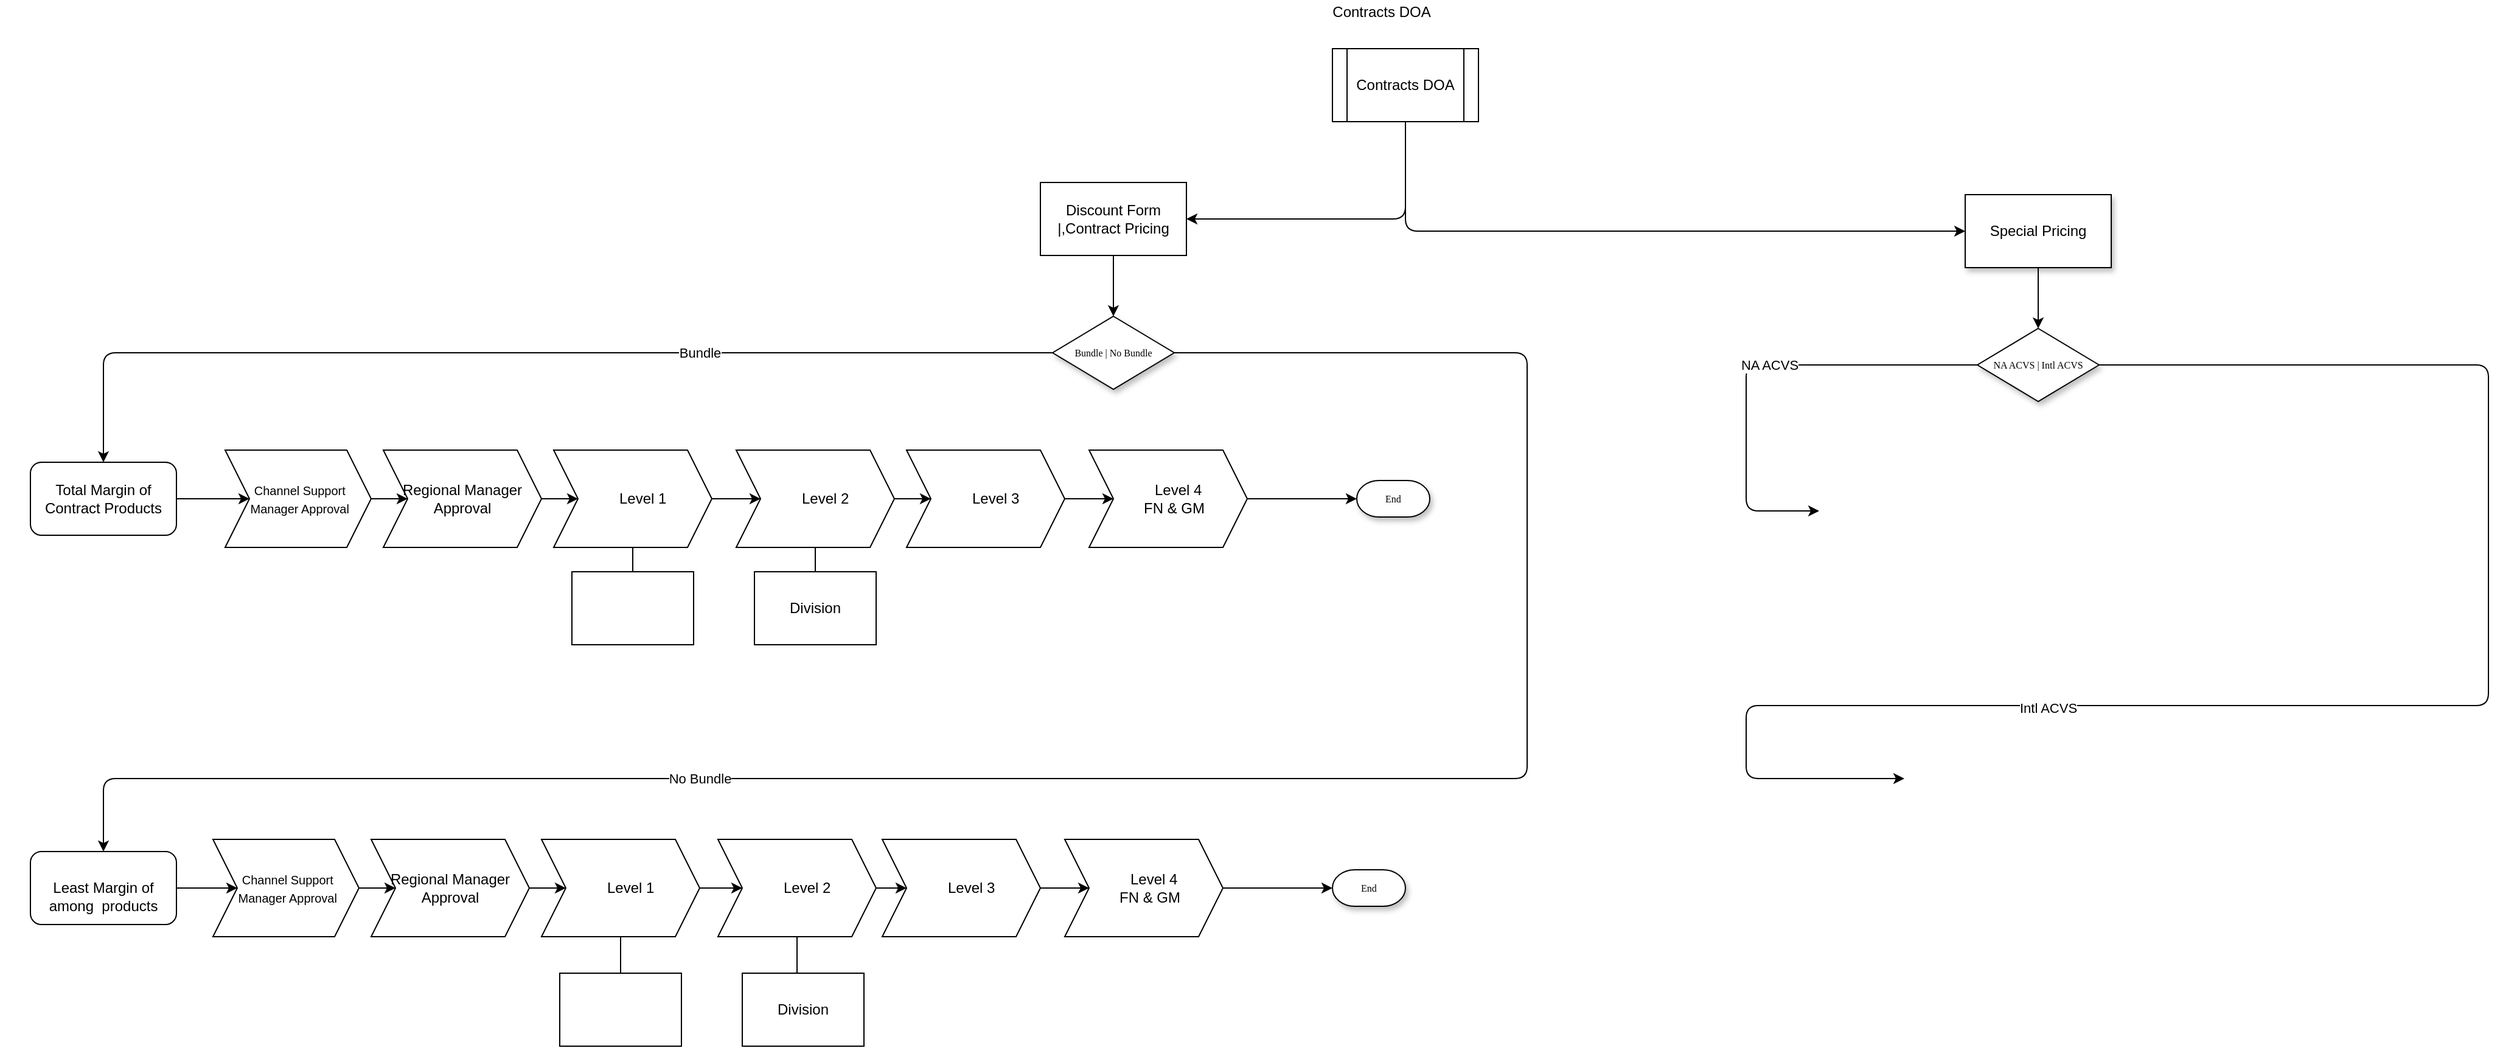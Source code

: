<mxfile version="14.4.5" type="github">
  <diagram name="Page-1" id="edf60f1a-56cd-e834-aa8a-f176f3a09ee4">
    <mxGraphModel dx="1845" dy="441" grid="1" gridSize="10" guides="1" tooltips="1" connect="1" arrows="1" fold="1" page="1" pageScale="1" pageWidth="1100" pageHeight="850" math="0" shadow="0">
      <root>
        <mxCell id="0" />
        <mxCell id="1" parent="0" />
        <mxCell id="r0wQkKcDz_AkUR-mDeuy-58" style="edgeStyle=orthogonalEdgeStyle;curved=0;rounded=1;sketch=0;orthogonalLoop=1;jettySize=auto;html=1;exitX=0.5;exitY=1;exitDx=0;exitDy=0;" edge="1" parent="1" source="60e70716793133e9-4" target="r0wQkKcDz_AkUR-mDeuy-57">
          <mxGeometry relative="1" as="geometry" />
        </mxCell>
        <mxCell id="60e70716793133e9-4" value="&lt;span style=&quot;font-family: &amp;#34;helvetica&amp;#34; ; font-size: 12px&quot;&gt;Special Pricing&lt;/span&gt;" style="rounded=0;whiteSpace=wrap;html=1;shadow=1;labelBackgroundColor=none;strokeWidth=1;fontFamily=Verdana;fontSize=8;align=center;" parent="1" vertex="1">
          <mxGeometry x="980" y="190" width="120" height="60" as="geometry" />
        </mxCell>
        <mxCell id="r0wQkKcDz_AkUR-mDeuy-10" style="edgeStyle=orthogonalEdgeStyle;curved=0;rounded=1;sketch=0;orthogonalLoop=1;jettySize=auto;html=1;exitX=1;exitY=0.5;exitDx=0;exitDy=0;entryX=0.5;entryY=0;entryDx=0;entryDy=0;" edge="1" parent="1" source="60e70716793133e9-5" target="r0wQkKcDz_AkUR-mDeuy-15">
          <mxGeometry relative="1" as="geometry">
            <mxPoint x="450" y="440" as="targetPoint" />
            <Array as="points">
              <mxPoint x="620" y="320" />
              <mxPoint x="620" y="670" />
              <mxPoint x="-550" y="670" />
            </Array>
          </mxGeometry>
        </mxCell>
        <mxCell id="r0wQkKcDz_AkUR-mDeuy-11" value="No Bundle" style="edgeLabel;html=1;align=center;verticalAlign=middle;resizable=0;points=[];" vertex="1" connectable="0" parent="r0wQkKcDz_AkUR-mDeuy-10">
          <mxGeometry x="-0.16" relative="1" as="geometry">
            <mxPoint x="-535" as="offset" />
          </mxGeometry>
        </mxCell>
        <mxCell id="r0wQkKcDz_AkUR-mDeuy-12" style="edgeStyle=orthogonalEdgeStyle;curved=0;rounded=1;sketch=0;orthogonalLoop=1;jettySize=auto;html=1;exitX=0;exitY=0.5;exitDx=0;exitDy=0;entryX=0.5;entryY=0;entryDx=0;entryDy=0;" edge="1" parent="1" source="60e70716793133e9-5" target="r0wQkKcDz_AkUR-mDeuy-14">
          <mxGeometry relative="1" as="geometry">
            <mxPoint x="80" y="430" as="targetPoint" />
          </mxGeometry>
        </mxCell>
        <mxCell id="r0wQkKcDz_AkUR-mDeuy-13" value="Bundle" style="edgeLabel;html=1;align=center;verticalAlign=middle;resizable=0;points=[];" vertex="1" connectable="0" parent="r0wQkKcDz_AkUR-mDeuy-12">
          <mxGeometry x="0.152" y="4" relative="1" as="geometry">
            <mxPoint x="211" y="-4" as="offset" />
          </mxGeometry>
        </mxCell>
        <mxCell id="60e70716793133e9-5" value="Bundle | No Bundle" style="rhombus;whiteSpace=wrap;html=1;rounded=0;shadow=1;labelBackgroundColor=none;strokeWidth=1;fontFamily=Verdana;fontSize=8;align=center;" parent="1" vertex="1">
          <mxGeometry x="230" y="290" width="100" height="60" as="geometry" />
        </mxCell>
        <mxCell id="60e70716793133e9-30" value="End" style="strokeWidth=1;html=1;shape=mxgraph.flowchart.terminator;whiteSpace=wrap;rounded=0;shadow=1;labelBackgroundColor=none;fontFamily=Verdana;fontSize=8;align=center;" parent="1" vertex="1">
          <mxGeometry x="480" y="425" width="60" height="30" as="geometry" />
        </mxCell>
        <mxCell id="r0wQkKcDz_AkUR-mDeuy-1" value="Contracts DOA" style="text;html=1;resizable=0;autosize=1;align=center;verticalAlign=middle;points=[];fillColor=none;strokeColor=none;rounded=0;sketch=0;" vertex="1" parent="1">
          <mxGeometry x="450" y="30" width="100" height="20" as="geometry" />
        </mxCell>
        <mxCell id="r0wQkKcDz_AkUR-mDeuy-7" style="edgeStyle=orthogonalEdgeStyle;curved=0;rounded=1;sketch=0;orthogonalLoop=1;jettySize=auto;html=1;exitX=0.5;exitY=1;exitDx=0;exitDy=0;entryX=0;entryY=0.5;entryDx=0;entryDy=0;" edge="1" parent="1" source="r0wQkKcDz_AkUR-mDeuy-2" target="60e70716793133e9-4">
          <mxGeometry relative="1" as="geometry" />
        </mxCell>
        <mxCell id="r0wQkKcDz_AkUR-mDeuy-2" value="Contracts DOA" style="shape=process;whiteSpace=wrap;html=1;backgroundOutline=1;rounded=0;sketch=0;" vertex="1" parent="1">
          <mxGeometry x="460" y="70" width="120" height="60" as="geometry" />
        </mxCell>
        <mxCell id="r0wQkKcDz_AkUR-mDeuy-8" style="edgeStyle=orthogonalEdgeStyle;curved=0;rounded=1;sketch=0;orthogonalLoop=1;jettySize=auto;html=1;exitX=0.5;exitY=1;exitDx=0;exitDy=0;entryX=0.5;entryY=0;entryDx=0;entryDy=0;" edge="1" parent="1" source="r0wQkKcDz_AkUR-mDeuy-5" target="60e70716793133e9-5">
          <mxGeometry relative="1" as="geometry" />
        </mxCell>
        <mxCell id="r0wQkKcDz_AkUR-mDeuy-5" value="Discount Form |,Contract Pricing" style="rounded=0;whiteSpace=wrap;html=1;sketch=0;" vertex="1" parent="1">
          <mxGeometry x="220" y="180" width="120" height="60" as="geometry" />
        </mxCell>
        <mxCell id="r0wQkKcDz_AkUR-mDeuy-6" style="edgeStyle=orthogonalEdgeStyle;curved=0;rounded=1;sketch=0;orthogonalLoop=1;jettySize=auto;html=1;exitX=0.5;exitY=1;exitDx=0;exitDy=0;entryX=1;entryY=0.5;entryDx=0;entryDy=0;" edge="1" parent="1" source="r0wQkKcDz_AkUR-mDeuy-2" target="r0wQkKcDz_AkUR-mDeuy-5">
          <mxGeometry relative="1" as="geometry">
            <mxPoint x="520" y="130" as="sourcePoint" />
            <mxPoint x="260" y="225" as="targetPoint" />
            <Array as="points">
              <mxPoint x="520" y="210" />
            </Array>
          </mxGeometry>
        </mxCell>
        <mxCell id="r0wQkKcDz_AkUR-mDeuy-22" style="edgeStyle=orthogonalEdgeStyle;curved=0;rounded=1;sketch=0;orthogonalLoop=1;jettySize=auto;html=1;entryX=0;entryY=0.5;entryDx=0;entryDy=0;" edge="1" parent="1" source="r0wQkKcDz_AkUR-mDeuy-14" target="r0wQkKcDz_AkUR-mDeuy-16">
          <mxGeometry relative="1" as="geometry" />
        </mxCell>
        <mxCell id="r0wQkKcDz_AkUR-mDeuy-14" value="Total Margin of Contract Products" style="rounded=1;whiteSpace=wrap;html=1;sketch=0;" vertex="1" parent="1">
          <mxGeometry x="-610" y="410" width="120" height="60" as="geometry" />
        </mxCell>
        <mxCell id="r0wQkKcDz_AkUR-mDeuy-56" style="edgeStyle=orthogonalEdgeStyle;curved=0;rounded=1;sketch=0;orthogonalLoop=1;jettySize=auto;html=1;exitX=1;exitY=0.5;exitDx=0;exitDy=0;" edge="1" parent="1" source="r0wQkKcDz_AkUR-mDeuy-15" target="r0wQkKcDz_AkUR-mDeuy-41">
          <mxGeometry relative="1" as="geometry" />
        </mxCell>
        <mxCell id="r0wQkKcDz_AkUR-mDeuy-15" value="&lt;table border=&quot;0&quot; cellpadding=&quot;0&quot; cellspacing=&quot;0&quot; width=&quot;169&quot; style=&quot;border-collapse: collapse ; width: 127pt&quot;&gt;&lt;tbody&gt;&lt;tr style=&quot;height: 15.0pt&quot;&gt;&lt;br/&gt;  &lt;td height=&quot;20&quot; width=&quot;169&quot; style=&quot;height: 15.0pt ; width: 127pt&quot;&gt;Least Margin of&lt;br/&gt;  among&amp;nbsp; products&lt;/td&gt;&lt;/tr&gt;&lt;/tbody&gt;&lt;/table&gt;" style="rounded=1;whiteSpace=wrap;html=1;sketch=0;align=center;" vertex="1" parent="1">
          <mxGeometry x="-610" y="730" width="120" height="60" as="geometry" />
        </mxCell>
        <mxCell id="r0wQkKcDz_AkUR-mDeuy-23" style="edgeStyle=orthogonalEdgeStyle;curved=0;rounded=1;sketch=0;orthogonalLoop=1;jettySize=auto;html=1;exitX=1;exitY=0.5;exitDx=0;exitDy=0;entryX=0;entryY=0.5;entryDx=0;entryDy=0;" edge="1" parent="1" source="r0wQkKcDz_AkUR-mDeuy-16" target="r0wQkKcDz_AkUR-mDeuy-17">
          <mxGeometry relative="1" as="geometry" />
        </mxCell>
        <mxCell id="r0wQkKcDz_AkUR-mDeuy-16" value="&lt;font style=&quot;font-size: 10px&quot;&gt;&amp;nbsp; &amp;nbsp; Channel Support&amp;nbsp; &amp;nbsp; &amp;nbsp;Manager Approval&lt;/font&gt;" style="shape=step;perimeter=stepPerimeter;whiteSpace=wrap;html=1;fixedSize=1;rounded=0;sketch=0;" vertex="1" parent="1">
          <mxGeometry x="-450" y="400" width="120" height="80" as="geometry" />
        </mxCell>
        <mxCell id="r0wQkKcDz_AkUR-mDeuy-24" style="edgeStyle=orthogonalEdgeStyle;curved=0;rounded=1;sketch=0;orthogonalLoop=1;jettySize=auto;html=1;exitX=1;exitY=0.5;exitDx=0;exitDy=0;" edge="1" parent="1" source="r0wQkKcDz_AkUR-mDeuy-17" target="r0wQkKcDz_AkUR-mDeuy-18">
          <mxGeometry relative="1" as="geometry" />
        </mxCell>
        <mxCell id="r0wQkKcDz_AkUR-mDeuy-17" value="Regional Manager Approval" style="shape=step;perimeter=stepPerimeter;whiteSpace=wrap;html=1;fixedSize=1;rounded=0;sketch=0;" vertex="1" parent="1">
          <mxGeometry x="-320" y="400" width="130" height="80" as="geometry" />
        </mxCell>
        <mxCell id="r0wQkKcDz_AkUR-mDeuy-25" style="edgeStyle=orthogonalEdgeStyle;curved=0;rounded=1;sketch=0;orthogonalLoop=1;jettySize=auto;html=1;exitX=1;exitY=0.5;exitDx=0;exitDy=0;entryX=0;entryY=0.5;entryDx=0;entryDy=0;" edge="1" parent="1" source="r0wQkKcDz_AkUR-mDeuy-18" target="r0wQkKcDz_AkUR-mDeuy-19">
          <mxGeometry relative="1" as="geometry" />
        </mxCell>
        <mxCell id="r0wQkKcDz_AkUR-mDeuy-18" value="&amp;nbsp; &amp;nbsp; &amp;nbsp;Level 1" style="shape=step;perimeter=stepPerimeter;whiteSpace=wrap;html=1;fixedSize=1;rounded=0;sketch=0;" vertex="1" parent="1">
          <mxGeometry x="-180" y="400" width="130" height="80" as="geometry" />
        </mxCell>
        <mxCell id="r0wQkKcDz_AkUR-mDeuy-26" style="edgeStyle=orthogonalEdgeStyle;curved=0;rounded=1;sketch=0;orthogonalLoop=1;jettySize=auto;html=1;exitX=1;exitY=0.5;exitDx=0;exitDy=0;" edge="1" parent="1" source="r0wQkKcDz_AkUR-mDeuy-19" target="r0wQkKcDz_AkUR-mDeuy-20">
          <mxGeometry relative="1" as="geometry" />
        </mxCell>
        <mxCell id="r0wQkKcDz_AkUR-mDeuy-19" value="&amp;nbsp; &amp;nbsp; &amp;nbsp;Level 2" style="shape=step;perimeter=stepPerimeter;whiteSpace=wrap;html=1;fixedSize=1;rounded=0;sketch=0;" vertex="1" parent="1">
          <mxGeometry x="-30" y="400" width="130" height="80" as="geometry" />
        </mxCell>
        <mxCell id="r0wQkKcDz_AkUR-mDeuy-27" style="edgeStyle=orthogonalEdgeStyle;curved=0;rounded=1;sketch=0;orthogonalLoop=1;jettySize=auto;html=1;exitX=1;exitY=0.5;exitDx=0;exitDy=0;" edge="1" parent="1" source="r0wQkKcDz_AkUR-mDeuy-20" target="r0wQkKcDz_AkUR-mDeuy-21">
          <mxGeometry relative="1" as="geometry" />
        </mxCell>
        <mxCell id="r0wQkKcDz_AkUR-mDeuy-20" value="&amp;nbsp; &amp;nbsp; &amp;nbsp;Level 3" style="shape=step;perimeter=stepPerimeter;whiteSpace=wrap;html=1;fixedSize=1;rounded=0;sketch=0;" vertex="1" parent="1">
          <mxGeometry x="110" y="400" width="130" height="80" as="geometry" />
        </mxCell>
        <mxCell id="r0wQkKcDz_AkUR-mDeuy-28" style="edgeStyle=orthogonalEdgeStyle;curved=0;rounded=1;sketch=0;orthogonalLoop=1;jettySize=auto;html=1;exitX=1;exitY=0.5;exitDx=0;exitDy=0;entryX=0;entryY=0.5;entryDx=0;entryDy=0;entryPerimeter=0;" edge="1" parent="1" source="r0wQkKcDz_AkUR-mDeuy-21" target="60e70716793133e9-30">
          <mxGeometry relative="1" as="geometry" />
        </mxCell>
        <mxCell id="r0wQkKcDz_AkUR-mDeuy-21" value="&amp;nbsp; &amp;nbsp; &amp;nbsp;Level 4&lt;br&gt;&amp;nbsp; &amp;nbsp;FN &amp;amp; GM" style="shape=step;perimeter=stepPerimeter;whiteSpace=wrap;html=1;fixedSize=1;rounded=0;sketch=0;" vertex="1" parent="1">
          <mxGeometry x="260" y="400" width="130" height="80" as="geometry" />
        </mxCell>
        <mxCell id="r0wQkKcDz_AkUR-mDeuy-32" value="" style="whiteSpace=wrap;html=1;align=center;verticalAlign=middle;treeFolding=1;treeMoving=1;newEdgeStyle={&quot;edgeStyle&quot;:&quot;elbowEdgeStyle&quot;,&quot;startArrow&quot;:&quot;none&quot;,&quot;endArrow&quot;:&quot;none&quot;};rounded=0;sketch=0;" vertex="1" parent="1">
          <mxGeometry x="-165" y="500" width="100" height="60" as="geometry" />
        </mxCell>
        <mxCell id="r0wQkKcDz_AkUR-mDeuy-33" value="" style="edgeStyle=elbowEdgeStyle;elbow=vertical;startArrow=none;endArrow=none;rounded=0;html=1;exitX=0.5;exitY=1;exitDx=0;exitDy=0;" edge="1" target="r0wQkKcDz_AkUR-mDeuy-32" parent="1" source="r0wQkKcDz_AkUR-mDeuy-18">
          <mxGeometry relative="1" as="geometry">
            <mxPoint x="-165" y="550" as="sourcePoint" />
          </mxGeometry>
        </mxCell>
        <mxCell id="r0wQkKcDz_AkUR-mDeuy-37" value="Division" style="whiteSpace=wrap;html=1;align=center;verticalAlign=middle;treeFolding=1;treeMoving=1;newEdgeStyle={&quot;edgeStyle&quot;:&quot;elbowEdgeStyle&quot;,&quot;startArrow&quot;:&quot;none&quot;,&quot;endArrow&quot;:&quot;none&quot;};rounded=0;sketch=0;" vertex="1" parent="1">
          <mxGeometry x="-15" y="500" width="100" height="60" as="geometry" />
        </mxCell>
        <mxCell id="r0wQkKcDz_AkUR-mDeuy-38" value="" style="edgeStyle=elbowEdgeStyle;elbow=vertical;startArrow=none;endArrow=none;rounded=0;html=1;exitX=0.5;exitY=1;exitDx=0;exitDy=0;" edge="1" target="r0wQkKcDz_AkUR-mDeuy-37" parent="1" source="r0wQkKcDz_AkUR-mDeuy-19">
          <mxGeometry relative="1" as="geometry">
            <mxPoint x="40" y="490" as="sourcePoint" />
            <Array as="points">
              <mxPoint x="30" y="510" />
            </Array>
          </mxGeometry>
        </mxCell>
        <mxCell id="r0wQkKcDz_AkUR-mDeuy-39" value="End" style="strokeWidth=1;html=1;shape=mxgraph.flowchart.terminator;whiteSpace=wrap;rounded=0;shadow=1;labelBackgroundColor=none;fontFamily=Verdana;fontSize=8;align=center;" vertex="1" parent="1">
          <mxGeometry x="460" y="745" width="60" height="30" as="geometry" />
        </mxCell>
        <mxCell id="r0wQkKcDz_AkUR-mDeuy-40" style="edgeStyle=orthogonalEdgeStyle;curved=0;rounded=1;sketch=0;orthogonalLoop=1;jettySize=auto;html=1;exitX=1;exitY=0.5;exitDx=0;exitDy=0;entryX=0;entryY=0.5;entryDx=0;entryDy=0;" edge="1" parent="1" source="r0wQkKcDz_AkUR-mDeuy-41" target="r0wQkKcDz_AkUR-mDeuy-43">
          <mxGeometry relative="1" as="geometry" />
        </mxCell>
        <mxCell id="r0wQkKcDz_AkUR-mDeuy-41" value="&lt;font style=&quot;font-size: 10px&quot;&gt;&amp;nbsp; &amp;nbsp; Channel Support&amp;nbsp; &amp;nbsp; &amp;nbsp;Manager Approval&lt;/font&gt;" style="shape=step;perimeter=stepPerimeter;whiteSpace=wrap;html=1;fixedSize=1;rounded=0;sketch=0;" vertex="1" parent="1">
          <mxGeometry x="-460" y="720" width="120" height="80" as="geometry" />
        </mxCell>
        <mxCell id="r0wQkKcDz_AkUR-mDeuy-42" style="edgeStyle=orthogonalEdgeStyle;curved=0;rounded=1;sketch=0;orthogonalLoop=1;jettySize=auto;html=1;exitX=1;exitY=0.5;exitDx=0;exitDy=0;" edge="1" parent="1" source="r0wQkKcDz_AkUR-mDeuy-43" target="r0wQkKcDz_AkUR-mDeuy-45">
          <mxGeometry relative="1" as="geometry" />
        </mxCell>
        <mxCell id="r0wQkKcDz_AkUR-mDeuy-43" value="Regional Manager Approval" style="shape=step;perimeter=stepPerimeter;whiteSpace=wrap;html=1;fixedSize=1;rounded=0;sketch=0;" vertex="1" parent="1">
          <mxGeometry x="-330" y="720" width="130" height="80" as="geometry" />
        </mxCell>
        <mxCell id="r0wQkKcDz_AkUR-mDeuy-44" style="edgeStyle=orthogonalEdgeStyle;curved=0;rounded=1;sketch=0;orthogonalLoop=1;jettySize=auto;html=1;exitX=1;exitY=0.5;exitDx=0;exitDy=0;entryX=0;entryY=0.5;entryDx=0;entryDy=0;" edge="1" parent="1" source="r0wQkKcDz_AkUR-mDeuy-45" target="r0wQkKcDz_AkUR-mDeuy-47">
          <mxGeometry relative="1" as="geometry" />
        </mxCell>
        <mxCell id="r0wQkKcDz_AkUR-mDeuy-45" value="&amp;nbsp; &amp;nbsp; &amp;nbsp;Level 1" style="shape=step;perimeter=stepPerimeter;whiteSpace=wrap;html=1;fixedSize=1;rounded=0;sketch=0;" vertex="1" parent="1">
          <mxGeometry x="-190" y="720" width="130" height="80" as="geometry" />
        </mxCell>
        <mxCell id="r0wQkKcDz_AkUR-mDeuy-46" style="edgeStyle=orthogonalEdgeStyle;curved=0;rounded=1;sketch=0;orthogonalLoop=1;jettySize=auto;html=1;exitX=1;exitY=0.5;exitDx=0;exitDy=0;" edge="1" parent="1" source="r0wQkKcDz_AkUR-mDeuy-47" target="r0wQkKcDz_AkUR-mDeuy-49">
          <mxGeometry relative="1" as="geometry" />
        </mxCell>
        <mxCell id="r0wQkKcDz_AkUR-mDeuy-47" value="&amp;nbsp; &amp;nbsp; &amp;nbsp;Level 2" style="shape=step;perimeter=stepPerimeter;whiteSpace=wrap;html=1;fixedSize=1;rounded=0;sketch=0;" vertex="1" parent="1">
          <mxGeometry x="-45" y="720" width="130" height="80" as="geometry" />
        </mxCell>
        <mxCell id="r0wQkKcDz_AkUR-mDeuy-48" style="edgeStyle=orthogonalEdgeStyle;curved=0;rounded=1;sketch=0;orthogonalLoop=1;jettySize=auto;html=1;exitX=1;exitY=0.5;exitDx=0;exitDy=0;" edge="1" parent="1" source="r0wQkKcDz_AkUR-mDeuy-49" target="r0wQkKcDz_AkUR-mDeuy-51">
          <mxGeometry relative="1" as="geometry" />
        </mxCell>
        <mxCell id="r0wQkKcDz_AkUR-mDeuy-49" value="&amp;nbsp; &amp;nbsp; &amp;nbsp;Level 3" style="shape=step;perimeter=stepPerimeter;whiteSpace=wrap;html=1;fixedSize=1;rounded=0;sketch=0;" vertex="1" parent="1">
          <mxGeometry x="90" y="720" width="130" height="80" as="geometry" />
        </mxCell>
        <mxCell id="r0wQkKcDz_AkUR-mDeuy-50" style="edgeStyle=orthogonalEdgeStyle;curved=0;rounded=1;sketch=0;orthogonalLoop=1;jettySize=auto;html=1;exitX=1;exitY=0.5;exitDx=0;exitDy=0;entryX=0;entryY=0.5;entryDx=0;entryDy=0;entryPerimeter=0;" edge="1" parent="1" source="r0wQkKcDz_AkUR-mDeuy-51" target="r0wQkKcDz_AkUR-mDeuy-39">
          <mxGeometry relative="1" as="geometry" />
        </mxCell>
        <mxCell id="r0wQkKcDz_AkUR-mDeuy-51" value="&amp;nbsp; &amp;nbsp; &amp;nbsp;Level 4&lt;br&gt;&amp;nbsp; &amp;nbsp;FN &amp;amp; GM" style="shape=step;perimeter=stepPerimeter;whiteSpace=wrap;html=1;fixedSize=1;rounded=0;sketch=0;" vertex="1" parent="1">
          <mxGeometry x="240" y="720" width="130" height="80" as="geometry" />
        </mxCell>
        <mxCell id="r0wQkKcDz_AkUR-mDeuy-52" value="" style="whiteSpace=wrap;html=1;align=center;verticalAlign=middle;treeFolding=1;treeMoving=1;newEdgeStyle={&quot;edgeStyle&quot;:&quot;elbowEdgeStyle&quot;,&quot;startArrow&quot;:&quot;none&quot;,&quot;endArrow&quot;:&quot;none&quot;};rounded=0;sketch=0;" vertex="1" parent="1">
          <mxGeometry x="-175" y="830" width="100" height="60" as="geometry" />
        </mxCell>
        <mxCell id="r0wQkKcDz_AkUR-mDeuy-53" value="" style="edgeStyle=elbowEdgeStyle;elbow=vertical;startArrow=none;endArrow=none;rounded=0;html=1;exitX=0.5;exitY=1;exitDx=0;exitDy=0;" edge="1" parent="1" source="r0wQkKcDz_AkUR-mDeuy-45" target="r0wQkKcDz_AkUR-mDeuy-52">
          <mxGeometry relative="1" as="geometry">
            <mxPoint x="-175" y="880" as="sourcePoint" />
          </mxGeometry>
        </mxCell>
        <mxCell id="r0wQkKcDz_AkUR-mDeuy-54" value="Division" style="whiteSpace=wrap;html=1;align=center;verticalAlign=middle;treeFolding=1;treeMoving=1;newEdgeStyle={&quot;edgeStyle&quot;:&quot;elbowEdgeStyle&quot;,&quot;startArrow&quot;:&quot;none&quot;,&quot;endArrow&quot;:&quot;none&quot;};rounded=0;sketch=0;" vertex="1" parent="1">
          <mxGeometry x="-25" y="830" width="100" height="60" as="geometry" />
        </mxCell>
        <mxCell id="r0wQkKcDz_AkUR-mDeuy-55" value="" style="edgeStyle=elbowEdgeStyle;elbow=vertical;startArrow=none;endArrow=none;rounded=0;html=1;exitX=0.5;exitY=1;exitDx=0;exitDy=0;" edge="1" parent="1" source="r0wQkKcDz_AkUR-mDeuy-47" target="r0wQkKcDz_AkUR-mDeuy-54">
          <mxGeometry relative="1" as="geometry">
            <mxPoint x="30" y="820" as="sourcePoint" />
            <Array as="points">
              <mxPoint x="20" y="840" />
            </Array>
          </mxGeometry>
        </mxCell>
        <mxCell id="r0wQkKcDz_AkUR-mDeuy-59" style="edgeStyle=orthogonalEdgeStyle;curved=0;rounded=1;sketch=0;orthogonalLoop=1;jettySize=auto;html=1;exitX=0;exitY=0.5;exitDx=0;exitDy=0;" edge="1" parent="1" source="r0wQkKcDz_AkUR-mDeuy-57">
          <mxGeometry relative="1" as="geometry">
            <mxPoint x="860" y="450" as="targetPoint" />
            <Array as="points">
              <mxPoint x="800" y="330" />
            </Array>
          </mxGeometry>
        </mxCell>
        <mxCell id="r0wQkKcDz_AkUR-mDeuy-60" value="NA ACVS" style="edgeLabel;html=1;align=center;verticalAlign=middle;resizable=0;points=[];" vertex="1" connectable="0" parent="r0wQkKcDz_AkUR-mDeuy-59">
          <mxGeometry x="-0.073" relative="1" as="geometry">
            <mxPoint as="offset" />
          </mxGeometry>
        </mxCell>
        <mxCell id="r0wQkKcDz_AkUR-mDeuy-61" style="edgeStyle=orthogonalEdgeStyle;curved=0;rounded=1;sketch=0;orthogonalLoop=1;jettySize=auto;html=1;" edge="1" parent="1" source="r0wQkKcDz_AkUR-mDeuy-57">
          <mxGeometry relative="1" as="geometry">
            <mxPoint x="930" y="670" as="targetPoint" />
            <Array as="points">
              <mxPoint x="1410" y="330" />
              <mxPoint x="1410" y="610" />
              <mxPoint x="800" y="610" />
              <mxPoint x="800" y="670" />
            </Array>
          </mxGeometry>
        </mxCell>
        <mxCell id="r0wQkKcDz_AkUR-mDeuy-62" value="Intl ACVS" style="edgeLabel;html=1;align=center;verticalAlign=middle;resizable=0;points=[];" vertex="1" connectable="0" parent="r0wQkKcDz_AkUR-mDeuy-61">
          <mxGeometry x="0.374" y="2" relative="1" as="geometry">
            <mxPoint as="offset" />
          </mxGeometry>
        </mxCell>
        <mxCell id="r0wQkKcDz_AkUR-mDeuy-57" value="NA ACVS | Intl ACVS" style="rhombus;whiteSpace=wrap;html=1;rounded=0;shadow=1;labelBackgroundColor=none;strokeWidth=1;fontFamily=Verdana;fontSize=8;align=center;" vertex="1" parent="1">
          <mxGeometry x="990" y="300" width="100" height="60" as="geometry" />
        </mxCell>
      </root>
    </mxGraphModel>
  </diagram>
</mxfile>
